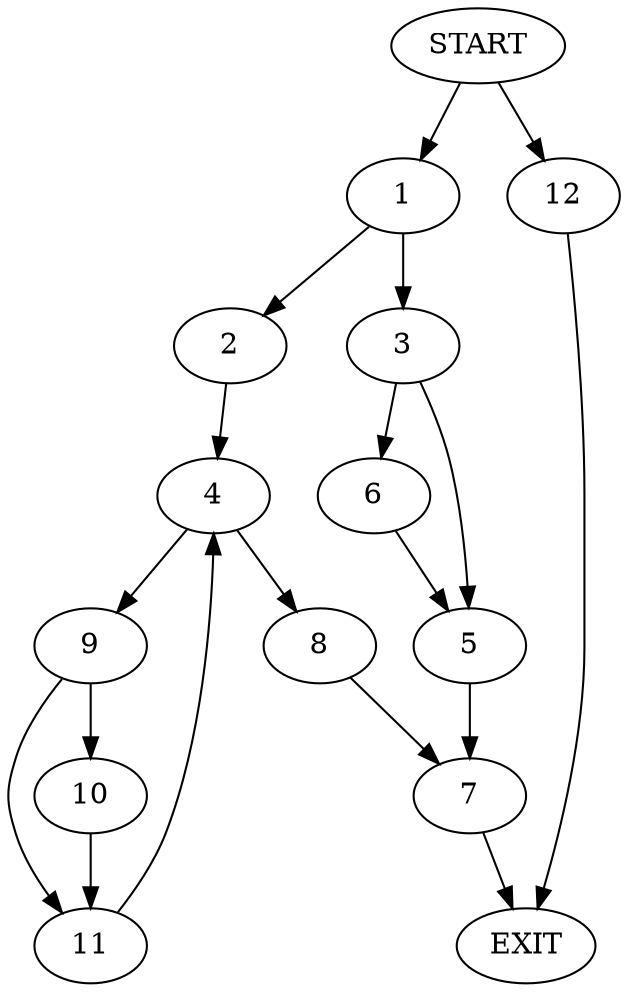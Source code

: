 digraph {
0 [label="START"]
13 [label="EXIT"]
0 -> 1
1 -> 2
1 -> 3
2 -> 4
3 -> 5
3 -> 6
5 -> 7
6 -> 5
7 -> 13
4 -> 8
4 -> 9
9 -> 10
9 -> 11
8 -> 7
10 -> 11
11 -> 4
0 -> 12
12 -> 13
}
